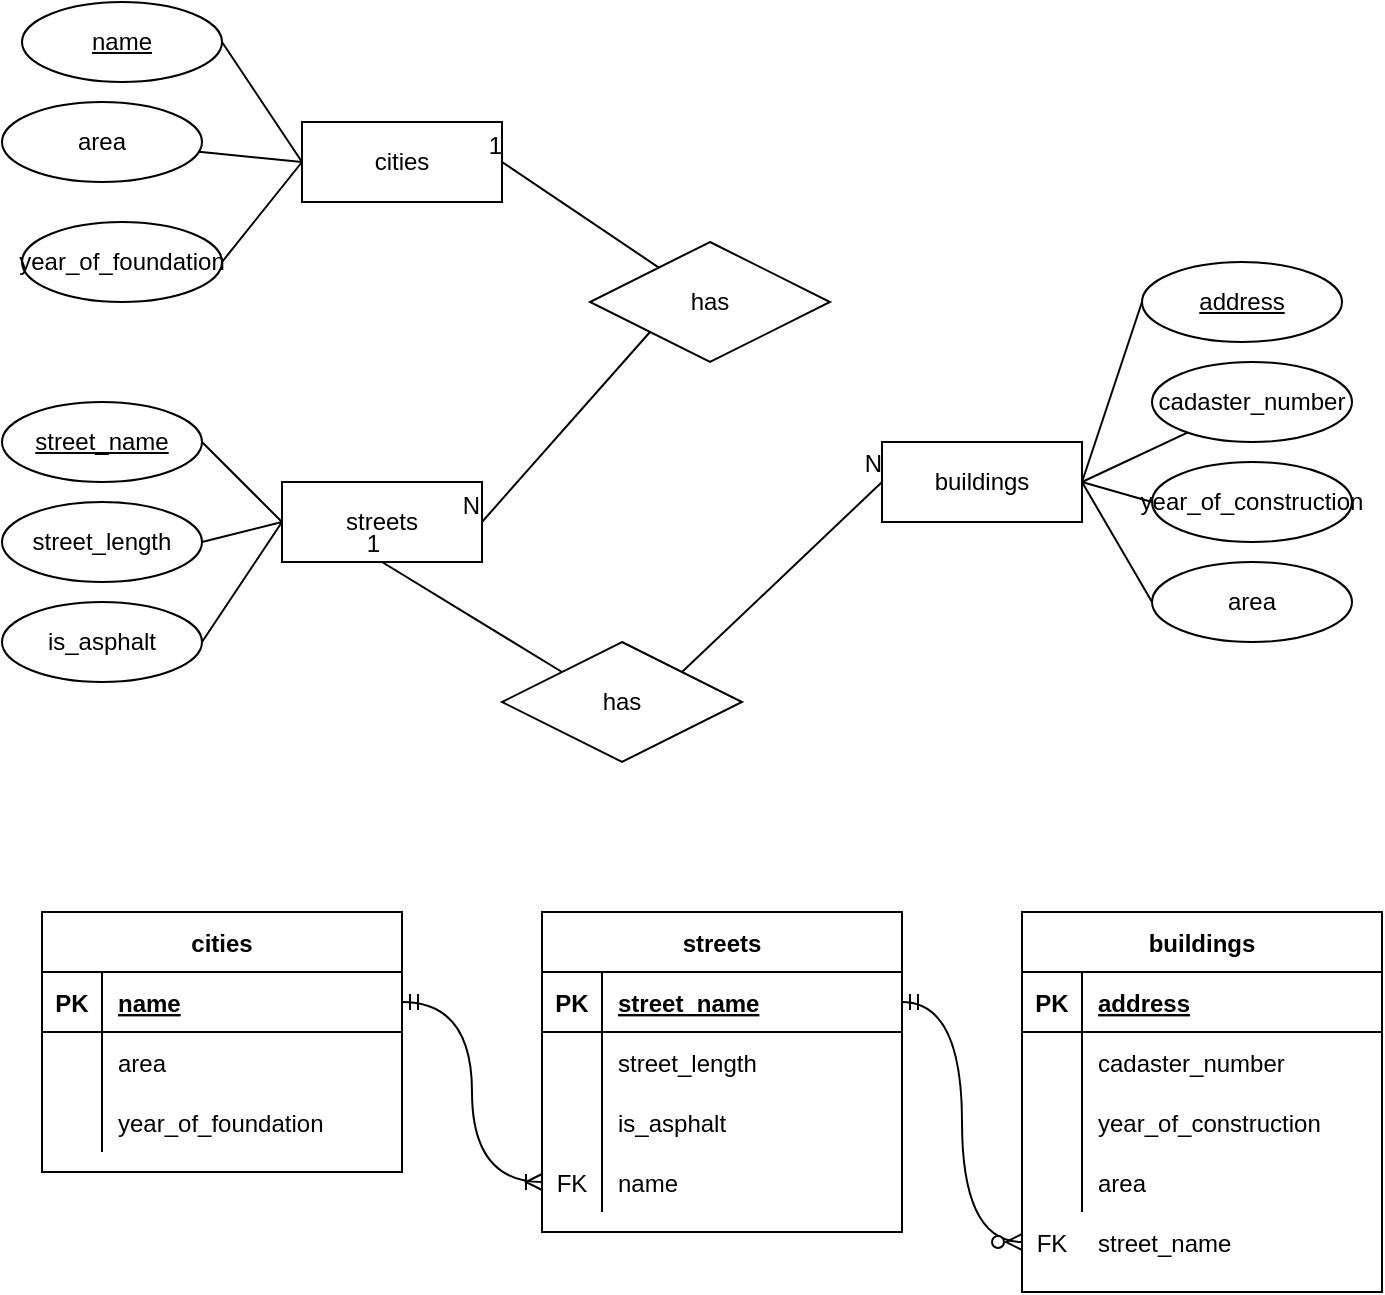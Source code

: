 <mxfile version="14.6.1" type="github">
  <diagram id="cIsAbXOn0fG40pXFTt9t" name="Page-1">
    <mxGraphModel dx="1422" dy="721" grid="1" gridSize="10" guides="1" tooltips="1" connect="1" arrows="1" fold="1" page="1" pageScale="1" pageWidth="827" pageHeight="1169" math="0" shadow="0">
      <root>
        <mxCell id="0" />
        <mxCell id="1" parent="0" />
        <mxCell id="EnziF2SyiIJf_Op6qG2r-1" value="cities" style="shape=table;startSize=30;container=1;collapsible=1;childLayout=tableLayout;fixedRows=1;rowLines=0;fontStyle=1;align=center;resizeLast=1;" vertex="1" parent="1">
          <mxGeometry x="80" y="505" width="180" height="130" as="geometry" />
        </mxCell>
        <mxCell id="EnziF2SyiIJf_Op6qG2r-2" value="" style="shape=partialRectangle;collapsible=0;dropTarget=0;pointerEvents=0;fillColor=none;top=0;left=0;bottom=1;right=0;points=[[0,0.5],[1,0.5]];portConstraint=eastwest;" vertex="1" parent="EnziF2SyiIJf_Op6qG2r-1">
          <mxGeometry y="30" width="180" height="30" as="geometry" />
        </mxCell>
        <mxCell id="EnziF2SyiIJf_Op6qG2r-3" value="PK" style="shape=partialRectangle;connectable=0;fillColor=none;top=0;left=0;bottom=0;right=0;fontStyle=1;overflow=hidden;" vertex="1" parent="EnziF2SyiIJf_Op6qG2r-2">
          <mxGeometry width="30" height="30" as="geometry" />
        </mxCell>
        <mxCell id="EnziF2SyiIJf_Op6qG2r-4" value="name" style="shape=partialRectangle;connectable=0;fillColor=none;top=0;left=0;bottom=0;right=0;align=left;spacingLeft=6;fontStyle=5;overflow=hidden;" vertex="1" parent="EnziF2SyiIJf_Op6qG2r-2">
          <mxGeometry x="30" width="150" height="30" as="geometry" />
        </mxCell>
        <mxCell id="EnziF2SyiIJf_Op6qG2r-5" value="" style="shape=partialRectangle;collapsible=0;dropTarget=0;pointerEvents=0;fillColor=none;top=0;left=0;bottom=0;right=0;points=[[0,0.5],[1,0.5]];portConstraint=eastwest;" vertex="1" parent="EnziF2SyiIJf_Op6qG2r-1">
          <mxGeometry y="60" width="180" height="30" as="geometry" />
        </mxCell>
        <mxCell id="EnziF2SyiIJf_Op6qG2r-6" value="" style="shape=partialRectangle;connectable=0;fillColor=none;top=0;left=0;bottom=0;right=0;editable=1;overflow=hidden;" vertex="1" parent="EnziF2SyiIJf_Op6qG2r-5">
          <mxGeometry width="30" height="30" as="geometry" />
        </mxCell>
        <mxCell id="EnziF2SyiIJf_Op6qG2r-7" value="area" style="shape=partialRectangle;connectable=0;fillColor=none;top=0;left=0;bottom=0;right=0;align=left;spacingLeft=6;overflow=hidden;" vertex="1" parent="EnziF2SyiIJf_Op6qG2r-5">
          <mxGeometry x="30" width="150" height="30" as="geometry" />
        </mxCell>
        <mxCell id="EnziF2SyiIJf_Op6qG2r-8" value="" style="shape=partialRectangle;collapsible=0;dropTarget=0;pointerEvents=0;fillColor=none;top=0;left=0;bottom=0;right=0;points=[[0,0.5],[1,0.5]];portConstraint=eastwest;" vertex="1" parent="EnziF2SyiIJf_Op6qG2r-1">
          <mxGeometry y="90" width="180" height="30" as="geometry" />
        </mxCell>
        <mxCell id="EnziF2SyiIJf_Op6qG2r-9" value="" style="shape=partialRectangle;connectable=0;fillColor=none;top=0;left=0;bottom=0;right=0;editable=1;overflow=hidden;" vertex="1" parent="EnziF2SyiIJf_Op6qG2r-8">
          <mxGeometry width="30" height="30" as="geometry" />
        </mxCell>
        <mxCell id="EnziF2SyiIJf_Op6qG2r-10" value="year_of_foundation" style="shape=partialRectangle;connectable=0;fillColor=none;top=0;left=0;bottom=0;right=0;align=left;spacingLeft=6;overflow=hidden;" vertex="1" parent="EnziF2SyiIJf_Op6qG2r-8">
          <mxGeometry x="30" width="150" height="30" as="geometry" />
        </mxCell>
        <mxCell id="EnziF2SyiIJf_Op6qG2r-35" style="rounded=0;orthogonalLoop=1;jettySize=auto;html=1;entryX=0;entryY=0.5;entryDx=0;entryDy=0;endArrow=none;endFill=0;exitX=1;exitY=0.5;exitDx=0;exitDy=0;" edge="1" parent="1" target="EnziF2SyiIJf_Op6qG2r-17">
          <mxGeometry relative="1" as="geometry">
            <mxPoint x="170" y="70" as="sourcePoint" />
          </mxGeometry>
        </mxCell>
        <mxCell id="EnziF2SyiIJf_Op6qG2r-15" value="has" style="shape=rhombus;perimeter=rhombusPerimeter;whiteSpace=wrap;html=1;align=center;" vertex="1" parent="1">
          <mxGeometry x="354" y="170" width="120" height="60" as="geometry" />
        </mxCell>
        <mxCell id="EnziF2SyiIJf_Op6qG2r-36" style="rounded=0;orthogonalLoop=1;jettySize=auto;html=1;entryX=0;entryY=0.5;entryDx=0;entryDy=0;endArrow=none;endFill=0;" edge="1" parent="1" source="EnziF2SyiIJf_Op6qG2r-16" target="EnziF2SyiIJf_Op6qG2r-17">
          <mxGeometry relative="1" as="geometry" />
        </mxCell>
        <mxCell id="EnziF2SyiIJf_Op6qG2r-16" value="area" style="ellipse;whiteSpace=wrap;html=1;align=center;" vertex="1" parent="1">
          <mxGeometry x="60" y="100" width="100" height="40" as="geometry" />
        </mxCell>
        <mxCell id="EnziF2SyiIJf_Op6qG2r-17" value="cities" style="whiteSpace=wrap;html=1;align=center;" vertex="1" parent="1">
          <mxGeometry x="210" y="110" width="100" height="40" as="geometry" />
        </mxCell>
        <mxCell id="EnziF2SyiIJf_Op6qG2r-18" value="streets" style="whiteSpace=wrap;html=1;align=center;" vertex="1" parent="1">
          <mxGeometry x="200" y="290" width="100" height="40" as="geometry" />
        </mxCell>
        <mxCell id="EnziF2SyiIJf_Op6qG2r-19" value="buildings" style="whiteSpace=wrap;html=1;align=center;" vertex="1" parent="1">
          <mxGeometry x="500.01" y="270" width="100" height="40" as="geometry" />
        </mxCell>
        <mxCell id="EnziF2SyiIJf_Op6qG2r-37" style="rounded=0;orthogonalLoop=1;jettySize=auto;html=1;entryX=0;entryY=0.5;entryDx=0;entryDy=0;endArrow=none;endFill=0;exitX=1;exitY=0.5;exitDx=0;exitDy=0;" edge="1" parent="1" source="EnziF2SyiIJf_Op6qG2r-20" target="EnziF2SyiIJf_Op6qG2r-17">
          <mxGeometry relative="1" as="geometry" />
        </mxCell>
        <mxCell id="EnziF2SyiIJf_Op6qG2r-20" value="year_of_foundation" style="ellipse;whiteSpace=wrap;html=1;align=center;" vertex="1" parent="1">
          <mxGeometry x="70" y="160" width="100" height="40" as="geometry" />
        </mxCell>
        <mxCell id="EnziF2SyiIJf_Op6qG2r-38" style="edgeStyle=none;rounded=0;orthogonalLoop=1;jettySize=auto;html=1;entryX=0;entryY=0.5;entryDx=0;entryDy=0;endArrow=none;endFill=0;exitX=1;exitY=0.5;exitDx=0;exitDy=0;" edge="1" parent="1" target="EnziF2SyiIJf_Op6qG2r-18">
          <mxGeometry relative="1" as="geometry">
            <mxPoint x="160" y="270" as="sourcePoint" />
          </mxGeometry>
        </mxCell>
        <mxCell id="EnziF2SyiIJf_Op6qG2r-40" style="edgeStyle=none;rounded=0;orthogonalLoop=1;jettySize=auto;html=1;entryX=0;entryY=0.5;entryDx=0;entryDy=0;endArrow=none;endFill=0;exitX=1;exitY=0.5;exitDx=0;exitDy=0;" edge="1" parent="1" source="EnziF2SyiIJf_Op6qG2r-22" target="EnziF2SyiIJf_Op6qG2r-18">
          <mxGeometry relative="1" as="geometry" />
        </mxCell>
        <mxCell id="EnziF2SyiIJf_Op6qG2r-22" value="street_length" style="ellipse;whiteSpace=wrap;html=1;align=center;" vertex="1" parent="1">
          <mxGeometry x="60" y="300" width="100" height="40" as="geometry" />
        </mxCell>
        <mxCell id="EnziF2SyiIJf_Op6qG2r-43" style="edgeStyle=none;rounded=0;orthogonalLoop=1;jettySize=auto;html=1;endArrow=none;endFill=0;entryX=1;entryY=0.5;entryDx=0;entryDy=0;" edge="1" parent="1" source="EnziF2SyiIJf_Op6qG2r-25" target="EnziF2SyiIJf_Op6qG2r-19">
          <mxGeometry relative="1" as="geometry">
            <mxPoint x="605" y="270" as="targetPoint" />
          </mxGeometry>
        </mxCell>
        <mxCell id="EnziF2SyiIJf_Op6qG2r-25" value="cadaster_number" style="ellipse;whiteSpace=wrap;html=1;align=center;" vertex="1" parent="1">
          <mxGeometry x="635" y="230" width="100" height="40" as="geometry" />
        </mxCell>
        <mxCell id="EnziF2SyiIJf_Op6qG2r-44" style="edgeStyle=none;rounded=0;orthogonalLoop=1;jettySize=auto;html=1;endArrow=none;endFill=0;exitX=0;exitY=0.5;exitDx=0;exitDy=0;" edge="1" parent="1" source="EnziF2SyiIJf_Op6qG2r-26">
          <mxGeometry relative="1" as="geometry">
            <mxPoint x="600" y="290" as="targetPoint" />
          </mxGeometry>
        </mxCell>
        <mxCell id="EnziF2SyiIJf_Op6qG2r-26" value="year_of_construction" style="ellipse;whiteSpace=wrap;html=1;align=center;" vertex="1" parent="1">
          <mxGeometry x="635" y="280" width="100" height="40" as="geometry" />
        </mxCell>
        <mxCell id="EnziF2SyiIJf_Op6qG2r-45" style="edgeStyle=none;rounded=0;orthogonalLoop=1;jettySize=auto;html=1;endArrow=none;endFill=0;exitX=0;exitY=0.5;exitDx=0;exitDy=0;entryX=1;entryY=0.5;entryDx=0;entryDy=0;" edge="1" parent="1" source="EnziF2SyiIJf_Op6qG2r-27" target="EnziF2SyiIJf_Op6qG2r-19">
          <mxGeometry relative="1" as="geometry">
            <mxPoint x="605" y="270" as="targetPoint" />
          </mxGeometry>
        </mxCell>
        <mxCell id="EnziF2SyiIJf_Op6qG2r-27" value="area" style="ellipse;whiteSpace=wrap;html=1;align=center;" vertex="1" parent="1">
          <mxGeometry x="635" y="330" width="100" height="40" as="geometry" />
        </mxCell>
        <mxCell id="EnziF2SyiIJf_Op6qG2r-41" style="edgeStyle=none;rounded=0;orthogonalLoop=1;jettySize=auto;html=1;entryX=0;entryY=0.5;entryDx=0;entryDy=0;endArrow=none;endFill=0;exitX=1;exitY=0.5;exitDx=0;exitDy=0;" edge="1" parent="1" source="EnziF2SyiIJf_Op6qG2r-28" target="EnziF2SyiIJf_Op6qG2r-18">
          <mxGeometry relative="1" as="geometry" />
        </mxCell>
        <mxCell id="EnziF2SyiIJf_Op6qG2r-28" value="is_asphalt" style="ellipse;whiteSpace=wrap;html=1;align=center;" vertex="1" parent="1">
          <mxGeometry x="60" y="350" width="100" height="40" as="geometry" />
        </mxCell>
        <mxCell id="EnziF2SyiIJf_Op6qG2r-49" value="" style="endArrow=none;html=1;rounded=0;entryX=1;entryY=0.5;entryDx=0;entryDy=0;exitX=0;exitY=1;exitDx=0;exitDy=0;" edge="1" parent="1" source="EnziF2SyiIJf_Op6qG2r-15" target="EnziF2SyiIJf_Op6qG2r-18">
          <mxGeometry relative="1" as="geometry">
            <mxPoint x="330" y="470" as="sourcePoint" />
            <mxPoint x="490" y="470" as="targetPoint" />
          </mxGeometry>
        </mxCell>
        <mxCell id="EnziF2SyiIJf_Op6qG2r-50" value="N" style="resizable=0;html=1;align=right;verticalAlign=bottom;" connectable="0" vertex="1" parent="EnziF2SyiIJf_Op6qG2r-49">
          <mxGeometry x="1" relative="1" as="geometry" />
        </mxCell>
        <mxCell id="EnziF2SyiIJf_Op6qG2r-51" value="" style="endArrow=none;html=1;rounded=0;entryX=1;entryY=0.5;entryDx=0;entryDy=0;" edge="1" parent="1" source="EnziF2SyiIJf_Op6qG2r-15" target="EnziF2SyiIJf_Op6qG2r-17">
          <mxGeometry relative="1" as="geometry">
            <mxPoint x="270" y="310" as="sourcePoint" />
            <mxPoint x="430" y="310" as="targetPoint" />
          </mxGeometry>
        </mxCell>
        <mxCell id="EnziF2SyiIJf_Op6qG2r-52" value="1" style="resizable=0;html=1;align=right;verticalAlign=bottom;" connectable="0" vertex="1" parent="EnziF2SyiIJf_Op6qG2r-51">
          <mxGeometry x="1" relative="1" as="geometry" />
        </mxCell>
        <mxCell id="EnziF2SyiIJf_Op6qG2r-53" value="" style="endArrow=none;html=1;rounded=0;entryX=0;entryY=0.5;entryDx=0;entryDy=0;exitX=1;exitY=0;exitDx=0;exitDy=0;" edge="1" parent="1" source="EnziF2SyiIJf_Op6qG2r-56" target="EnziF2SyiIJf_Op6qG2r-19">
          <mxGeometry relative="1" as="geometry">
            <mxPoint x="394" y="225" as="sourcePoint" />
            <mxPoint x="310" y="320" as="targetPoint" />
          </mxGeometry>
        </mxCell>
        <mxCell id="EnziF2SyiIJf_Op6qG2r-54" value="N" style="resizable=0;html=1;align=right;verticalAlign=bottom;" connectable="0" vertex="1" parent="EnziF2SyiIJf_Op6qG2r-53">
          <mxGeometry x="1" relative="1" as="geometry" />
        </mxCell>
        <mxCell id="EnziF2SyiIJf_Op6qG2r-55" value="name" style="ellipse;whiteSpace=wrap;html=1;align=center;fontStyle=4;" vertex="1" parent="1">
          <mxGeometry x="70" y="50" width="100" height="40" as="geometry" />
        </mxCell>
        <mxCell id="EnziF2SyiIJf_Op6qG2r-56" value="has" style="shape=rhombus;perimeter=rhombusPerimeter;whiteSpace=wrap;html=1;align=center;" vertex="1" parent="1">
          <mxGeometry x="310" y="370" width="120" height="60" as="geometry" />
        </mxCell>
        <mxCell id="EnziF2SyiIJf_Op6qG2r-57" value="" style="endArrow=none;html=1;rounded=0;entryX=0.5;entryY=1;entryDx=0;entryDy=0;exitX=0;exitY=0;exitDx=0;exitDy=0;" edge="1" parent="1" source="EnziF2SyiIJf_Op6qG2r-56" target="EnziF2SyiIJf_Op6qG2r-18">
          <mxGeometry relative="1" as="geometry">
            <mxPoint x="270" y="310" as="sourcePoint" />
            <mxPoint x="430" y="310" as="targetPoint" />
          </mxGeometry>
        </mxCell>
        <mxCell id="EnziF2SyiIJf_Op6qG2r-58" value="1" style="resizable=0;html=1;align=right;verticalAlign=bottom;" connectable="0" vertex="1" parent="EnziF2SyiIJf_Op6qG2r-57">
          <mxGeometry x="1" relative="1" as="geometry" />
        </mxCell>
        <mxCell id="EnziF2SyiIJf_Op6qG2r-60" value="street_name" style="ellipse;whiteSpace=wrap;html=1;align=center;fontStyle=4;" vertex="1" parent="1">
          <mxGeometry x="60" y="250" width="100" height="40" as="geometry" />
        </mxCell>
        <mxCell id="EnziF2SyiIJf_Op6qG2r-61" value="streets" style="shape=table;startSize=30;container=1;collapsible=1;childLayout=tableLayout;fixedRows=1;rowLines=0;fontStyle=1;align=center;resizeLast=1;" vertex="1" parent="1">
          <mxGeometry x="330" y="505" width="180" height="160" as="geometry" />
        </mxCell>
        <mxCell id="EnziF2SyiIJf_Op6qG2r-62" value="" style="shape=partialRectangle;collapsible=0;dropTarget=0;pointerEvents=0;fillColor=none;top=0;left=0;bottom=1;right=0;points=[[0,0.5],[1,0.5]];portConstraint=eastwest;" vertex="1" parent="EnziF2SyiIJf_Op6qG2r-61">
          <mxGeometry y="30" width="180" height="30" as="geometry" />
        </mxCell>
        <mxCell id="EnziF2SyiIJf_Op6qG2r-63" value="PK" style="shape=partialRectangle;connectable=0;fillColor=none;top=0;left=0;bottom=0;right=0;fontStyle=1;overflow=hidden;" vertex="1" parent="EnziF2SyiIJf_Op6qG2r-62">
          <mxGeometry width="30" height="30" as="geometry" />
        </mxCell>
        <mxCell id="EnziF2SyiIJf_Op6qG2r-64" value="street_name" style="shape=partialRectangle;connectable=0;fillColor=none;top=0;left=0;bottom=0;right=0;align=left;spacingLeft=6;fontStyle=5;overflow=hidden;" vertex="1" parent="EnziF2SyiIJf_Op6qG2r-62">
          <mxGeometry x="30" width="150" height="30" as="geometry" />
        </mxCell>
        <mxCell id="EnziF2SyiIJf_Op6qG2r-65" value="" style="shape=partialRectangle;collapsible=0;dropTarget=0;pointerEvents=0;fillColor=none;top=0;left=0;bottom=0;right=0;points=[[0,0.5],[1,0.5]];portConstraint=eastwest;" vertex="1" parent="EnziF2SyiIJf_Op6qG2r-61">
          <mxGeometry y="60" width="180" height="30" as="geometry" />
        </mxCell>
        <mxCell id="EnziF2SyiIJf_Op6qG2r-66" value="" style="shape=partialRectangle;connectable=0;fillColor=none;top=0;left=0;bottom=0;right=0;editable=1;overflow=hidden;" vertex="1" parent="EnziF2SyiIJf_Op6qG2r-65">
          <mxGeometry width="30" height="30" as="geometry" />
        </mxCell>
        <mxCell id="EnziF2SyiIJf_Op6qG2r-67" value="street_length" style="shape=partialRectangle;connectable=0;fillColor=none;top=0;left=0;bottom=0;right=0;align=left;spacingLeft=6;overflow=hidden;" vertex="1" parent="EnziF2SyiIJf_Op6qG2r-65">
          <mxGeometry x="30" width="150" height="30" as="geometry" />
        </mxCell>
        <mxCell id="EnziF2SyiIJf_Op6qG2r-68" value="" style="shape=partialRectangle;collapsible=0;dropTarget=0;pointerEvents=0;fillColor=none;top=0;left=0;bottom=0;right=0;points=[[0,0.5],[1,0.5]];portConstraint=eastwest;" vertex="1" parent="EnziF2SyiIJf_Op6qG2r-61">
          <mxGeometry y="90" width="180" height="30" as="geometry" />
        </mxCell>
        <mxCell id="EnziF2SyiIJf_Op6qG2r-69" value="" style="shape=partialRectangle;connectable=0;fillColor=none;top=0;left=0;bottom=0;right=0;editable=1;overflow=hidden;" vertex="1" parent="EnziF2SyiIJf_Op6qG2r-68">
          <mxGeometry width="30" height="30" as="geometry" />
        </mxCell>
        <mxCell id="EnziF2SyiIJf_Op6qG2r-70" value="is_asphalt" style="shape=partialRectangle;connectable=0;fillColor=none;top=0;left=0;bottom=0;right=0;align=left;spacingLeft=6;overflow=hidden;" vertex="1" parent="EnziF2SyiIJf_Op6qG2r-68">
          <mxGeometry x="30" width="150" height="30" as="geometry" />
        </mxCell>
        <mxCell id="EnziF2SyiIJf_Op6qG2r-71" value="" style="shape=partialRectangle;collapsible=0;dropTarget=0;pointerEvents=0;fillColor=none;top=0;left=0;bottom=0;right=0;points=[[0,0.5],[1,0.5]];portConstraint=eastwest;" vertex="1" parent="EnziF2SyiIJf_Op6qG2r-61">
          <mxGeometry y="120" width="180" height="30" as="geometry" />
        </mxCell>
        <mxCell id="EnziF2SyiIJf_Op6qG2r-72" value="FK" style="shape=partialRectangle;connectable=0;fillColor=none;top=0;left=0;bottom=0;right=0;editable=1;overflow=hidden;" vertex="1" parent="EnziF2SyiIJf_Op6qG2r-71">
          <mxGeometry width="30" height="30" as="geometry" />
        </mxCell>
        <mxCell id="EnziF2SyiIJf_Op6qG2r-73" value="name" style="shape=partialRectangle;connectable=0;fillColor=none;top=0;left=0;bottom=0;right=0;align=left;spacingLeft=6;overflow=hidden;" vertex="1" parent="EnziF2SyiIJf_Op6qG2r-71">
          <mxGeometry x="30" width="150" height="30" as="geometry" />
        </mxCell>
        <mxCell id="EnziF2SyiIJf_Op6qG2r-110" style="edgeStyle=orthogonalEdgeStyle;rounded=0;orthogonalLoop=1;jettySize=auto;html=1;entryX=0;entryY=0.5;entryDx=0;entryDy=0;endArrow=ERoneToMany;endFill=0;exitX=1;exitY=0.5;exitDx=0;exitDy=0;curved=1;startArrow=ERmandOne;startFill=0;" edge="1" parent="1" source="EnziF2SyiIJf_Op6qG2r-2" target="EnziF2SyiIJf_Op6qG2r-71">
          <mxGeometry relative="1" as="geometry" />
        </mxCell>
        <mxCell id="EnziF2SyiIJf_Op6qG2r-112" style="edgeStyle=orthogonalEdgeStyle;rounded=0;orthogonalLoop=1;jettySize=auto;html=1;entryX=0;entryY=0.5;entryDx=0;entryDy=0;endArrow=ERzeroToMany;endFill=1;startArrow=ERmandOne;startFill=0;exitX=1;exitY=0.5;exitDx=0;exitDy=0;curved=1;" edge="1" parent="1" source="EnziF2SyiIJf_Op6qG2r-62" target="EnziF2SyiIJf_Op6qG2r-129">
          <mxGeometry relative="1" as="geometry" />
        </mxCell>
        <mxCell id="EnziF2SyiIJf_Op6qG2r-115" value="address" style="ellipse;whiteSpace=wrap;html=1;align=center;fontStyle=4;" vertex="1" parent="1">
          <mxGeometry x="630" y="180" width="100" height="40" as="geometry" />
        </mxCell>
        <mxCell id="EnziF2SyiIJf_Op6qG2r-116" value="buildings" style="shape=table;startSize=30;container=1;collapsible=1;childLayout=tableLayout;fixedRows=1;rowLines=0;fontStyle=1;align=center;resizeLast=1;" vertex="1" parent="1">
          <mxGeometry x="570" y="505" width="180" height="190" as="geometry" />
        </mxCell>
        <mxCell id="EnziF2SyiIJf_Op6qG2r-117" value="" style="shape=partialRectangle;collapsible=0;dropTarget=0;pointerEvents=0;fillColor=none;top=0;left=0;bottom=1;right=0;points=[[0,0.5],[1,0.5]];portConstraint=eastwest;" vertex="1" parent="EnziF2SyiIJf_Op6qG2r-116">
          <mxGeometry y="30" width="180" height="30" as="geometry" />
        </mxCell>
        <mxCell id="EnziF2SyiIJf_Op6qG2r-118" value="PK" style="shape=partialRectangle;connectable=0;fillColor=none;top=0;left=0;bottom=0;right=0;fontStyle=1;overflow=hidden;" vertex="1" parent="EnziF2SyiIJf_Op6qG2r-117">
          <mxGeometry width="30" height="30" as="geometry" />
        </mxCell>
        <mxCell id="EnziF2SyiIJf_Op6qG2r-119" value="address" style="shape=partialRectangle;connectable=0;fillColor=none;top=0;left=0;bottom=0;right=0;align=left;spacingLeft=6;fontStyle=5;overflow=hidden;" vertex="1" parent="EnziF2SyiIJf_Op6qG2r-117">
          <mxGeometry x="30" width="150" height="30" as="geometry" />
        </mxCell>
        <mxCell id="EnziF2SyiIJf_Op6qG2r-120" value="" style="shape=partialRectangle;collapsible=0;dropTarget=0;pointerEvents=0;fillColor=none;top=0;left=0;bottom=0;right=0;points=[[0,0.5],[1,0.5]];portConstraint=eastwest;" vertex="1" parent="EnziF2SyiIJf_Op6qG2r-116">
          <mxGeometry y="60" width="180" height="30" as="geometry" />
        </mxCell>
        <mxCell id="EnziF2SyiIJf_Op6qG2r-121" value="" style="shape=partialRectangle;connectable=0;fillColor=none;top=0;left=0;bottom=0;right=0;editable=1;overflow=hidden;" vertex="1" parent="EnziF2SyiIJf_Op6qG2r-120">
          <mxGeometry width="30" height="30" as="geometry" />
        </mxCell>
        <mxCell id="EnziF2SyiIJf_Op6qG2r-122" value="cadaster_number" style="shape=partialRectangle;connectable=0;fillColor=none;top=0;left=0;bottom=0;right=0;align=left;spacingLeft=6;overflow=hidden;" vertex="1" parent="EnziF2SyiIJf_Op6qG2r-120">
          <mxGeometry x="30" width="150" height="30" as="geometry" />
        </mxCell>
        <mxCell id="EnziF2SyiIJf_Op6qG2r-123" value="" style="shape=partialRectangle;collapsible=0;dropTarget=0;pointerEvents=0;fillColor=none;top=0;left=0;bottom=0;right=0;points=[[0,0.5],[1,0.5]];portConstraint=eastwest;" vertex="1" parent="EnziF2SyiIJf_Op6qG2r-116">
          <mxGeometry y="90" width="180" height="30" as="geometry" />
        </mxCell>
        <mxCell id="EnziF2SyiIJf_Op6qG2r-124" value="" style="shape=partialRectangle;connectable=0;fillColor=none;top=0;left=0;bottom=0;right=0;editable=1;overflow=hidden;" vertex="1" parent="EnziF2SyiIJf_Op6qG2r-123">
          <mxGeometry width="30" height="30" as="geometry" />
        </mxCell>
        <mxCell id="EnziF2SyiIJf_Op6qG2r-125" value="year_of_construction" style="shape=partialRectangle;connectable=0;fillColor=none;top=0;left=0;bottom=0;right=0;align=left;spacingLeft=6;overflow=hidden;" vertex="1" parent="EnziF2SyiIJf_Op6qG2r-123">
          <mxGeometry x="30" width="150" height="30" as="geometry" />
        </mxCell>
        <mxCell id="EnziF2SyiIJf_Op6qG2r-126" value="" style="shape=partialRectangle;collapsible=0;dropTarget=0;pointerEvents=0;fillColor=none;top=0;left=0;bottom=0;right=0;points=[[0,0.5],[1,0.5]];portConstraint=eastwest;" vertex="1" parent="EnziF2SyiIJf_Op6qG2r-116">
          <mxGeometry y="120" width="180" height="30" as="geometry" />
        </mxCell>
        <mxCell id="EnziF2SyiIJf_Op6qG2r-127" value="" style="shape=partialRectangle;connectable=0;fillColor=none;top=0;left=0;bottom=0;right=0;editable=1;overflow=hidden;" vertex="1" parent="EnziF2SyiIJf_Op6qG2r-126">
          <mxGeometry width="30" height="30" as="geometry" />
        </mxCell>
        <mxCell id="EnziF2SyiIJf_Op6qG2r-128" value="area" style="shape=partialRectangle;connectable=0;fillColor=none;top=0;left=0;bottom=0;right=0;align=left;spacingLeft=6;overflow=hidden;" vertex="1" parent="EnziF2SyiIJf_Op6qG2r-126">
          <mxGeometry x="30" width="150" height="30" as="geometry" />
        </mxCell>
        <mxCell id="EnziF2SyiIJf_Op6qG2r-129" value="" style="shape=partialRectangle;collapsible=0;dropTarget=0;pointerEvents=0;fillColor=none;top=0;left=0;bottom=0;right=0;points=[[0,0.5],[1,0.5]];portConstraint=eastwest;" vertex="1" parent="1">
          <mxGeometry x="570" y="655" width="180" height="30" as="geometry" />
        </mxCell>
        <mxCell id="EnziF2SyiIJf_Op6qG2r-130" value="FK" style="shape=partialRectangle;connectable=0;fillColor=none;top=0;left=0;bottom=0;right=0;editable=1;overflow=hidden;" vertex="1" parent="EnziF2SyiIJf_Op6qG2r-129">
          <mxGeometry width="30" height="30" as="geometry" />
        </mxCell>
        <mxCell id="EnziF2SyiIJf_Op6qG2r-131" value="street_name" style="shape=partialRectangle;connectable=0;fillColor=none;top=0;left=0;bottom=0;right=0;align=left;spacingLeft=6;overflow=hidden;" vertex="1" parent="EnziF2SyiIJf_Op6qG2r-129">
          <mxGeometry x="30" width="150" height="30" as="geometry" />
        </mxCell>
        <mxCell id="EnziF2SyiIJf_Op6qG2r-132" style="edgeStyle=none;rounded=0;orthogonalLoop=1;jettySize=auto;html=1;endArrow=none;endFill=0;entryX=1;entryY=0.5;entryDx=0;entryDy=0;exitX=0;exitY=0.5;exitDx=0;exitDy=0;" edge="1" parent="1" source="EnziF2SyiIJf_Op6qG2r-115" target="EnziF2SyiIJf_Op6qG2r-19">
          <mxGeometry relative="1" as="geometry">
            <mxPoint x="610.01" y="300" as="targetPoint" />
            <mxPoint x="662.84" y="275.314" as="sourcePoint" />
          </mxGeometry>
        </mxCell>
      </root>
    </mxGraphModel>
  </diagram>
</mxfile>
